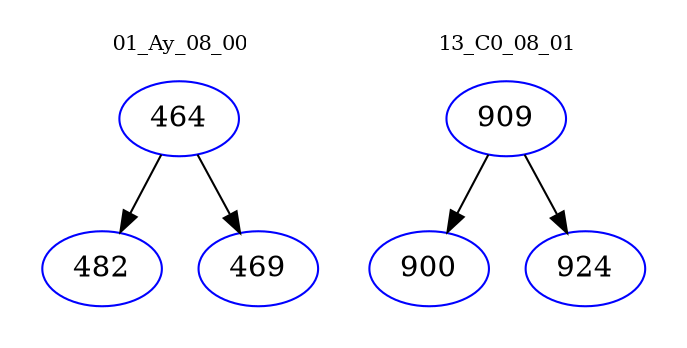 digraph{
subgraph cluster_0 {
color = white
label = "01_Ay_08_00";
fontsize=10;
T0_464 [label="464", color="blue"]
T0_464 -> T0_482 [color="black"]
T0_482 [label="482", color="blue"]
T0_464 -> T0_469 [color="black"]
T0_469 [label="469", color="blue"]
}
subgraph cluster_1 {
color = white
label = "13_C0_08_01";
fontsize=10;
T1_909 [label="909", color="blue"]
T1_909 -> T1_900 [color="black"]
T1_900 [label="900", color="blue"]
T1_909 -> T1_924 [color="black"]
T1_924 [label="924", color="blue"]
}
}
